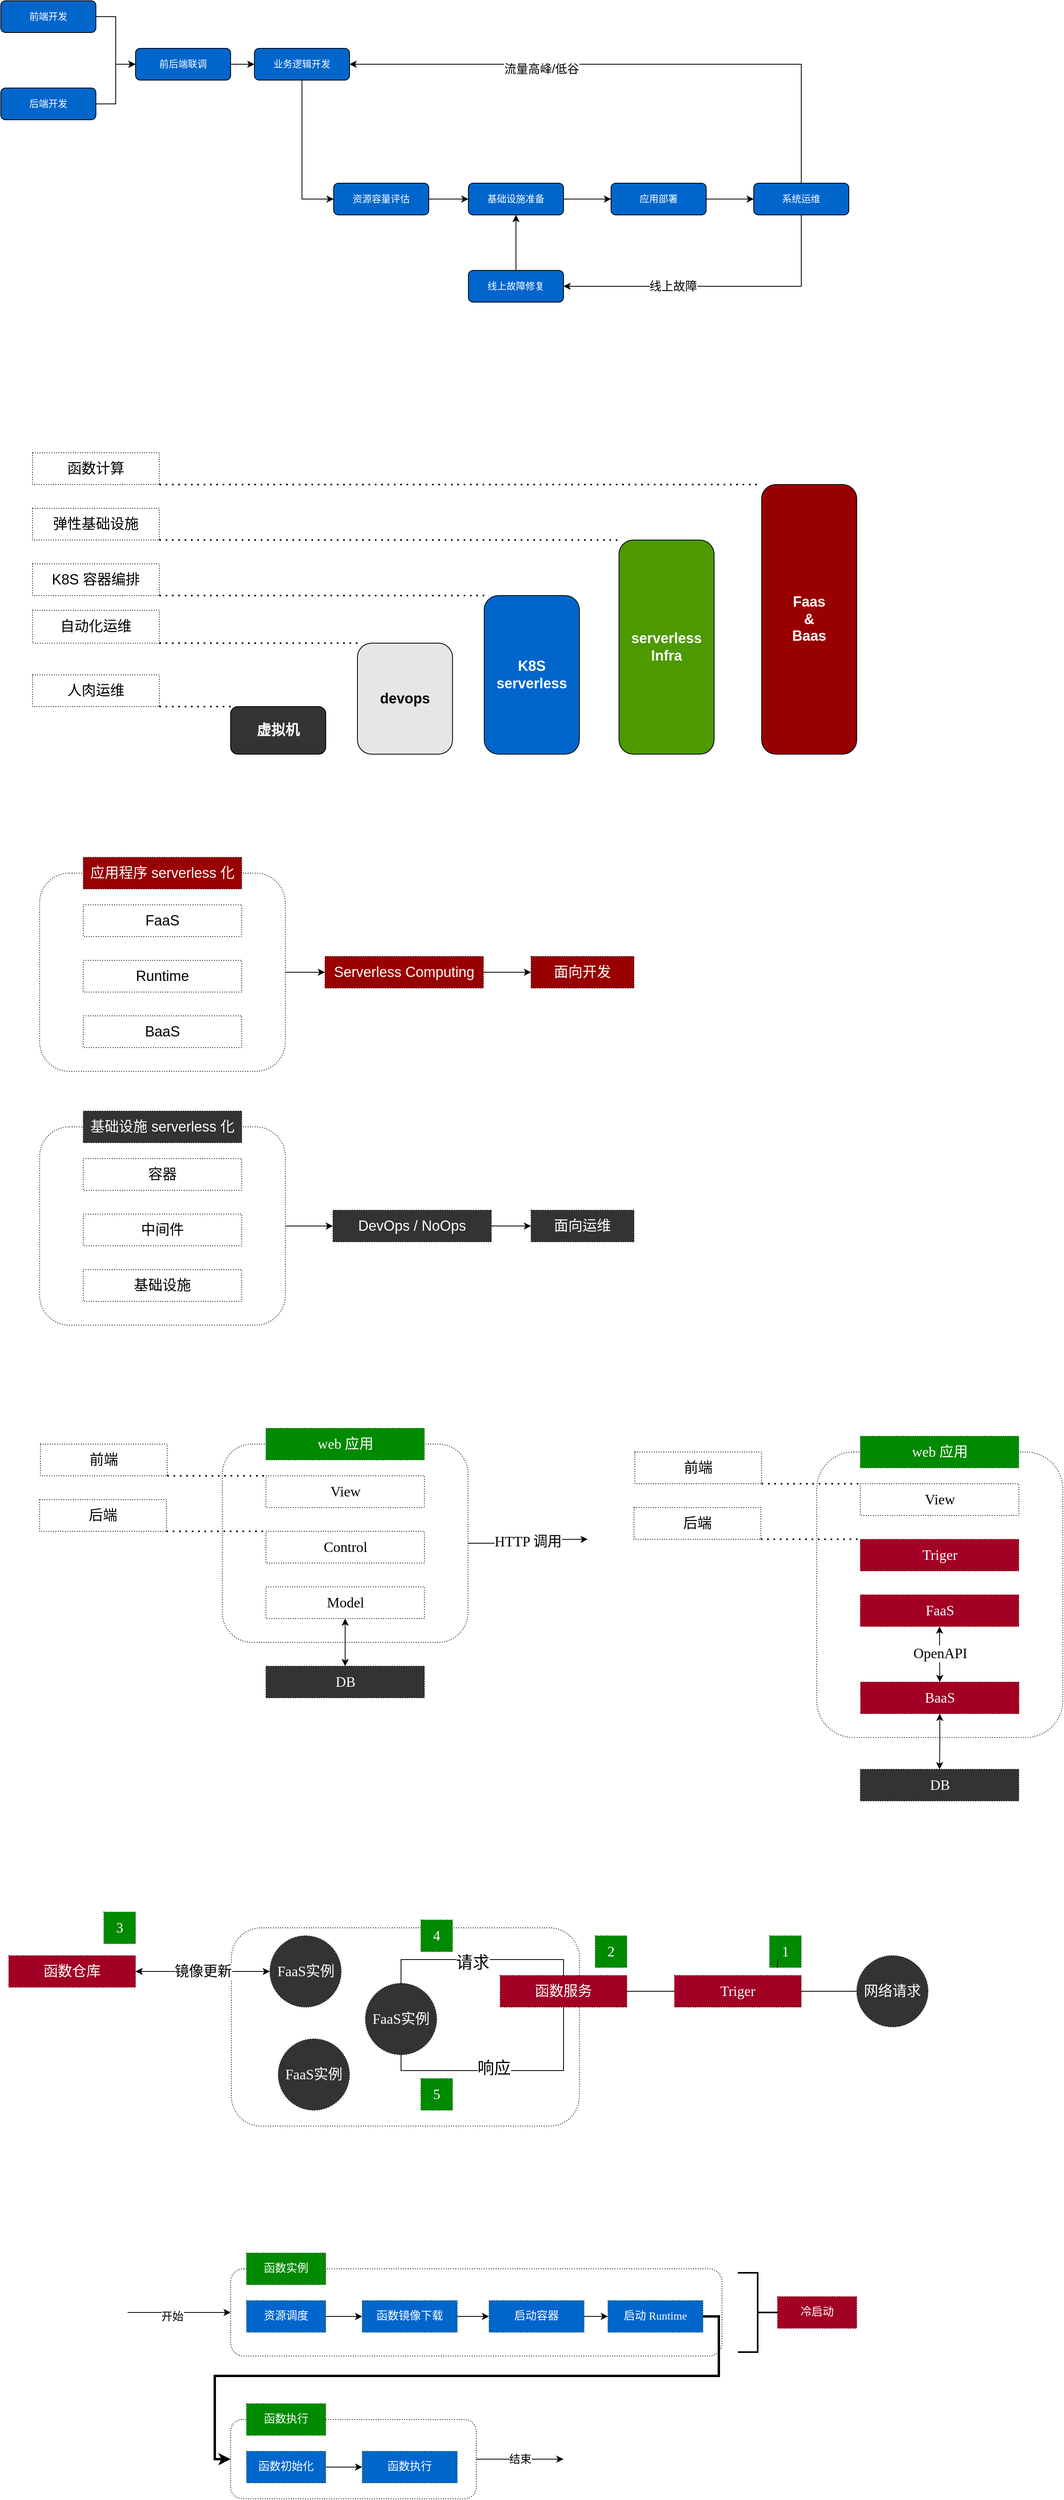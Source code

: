 <mxfile version="16.2.4" type="github">
  <diagram id="bE9tsUGRjl7XfyiEoqof" name="Page-1">
    <mxGraphModel dx="4734" dy="1936" grid="1" gridSize="10" guides="1" tooltips="1" connect="1" arrows="1" fold="1" page="1" pageScale="1" pageWidth="827" pageHeight="1169" math="0" shadow="0">
      <root>
        <mxCell id="0" />
        <mxCell id="1" parent="0" />
        <mxCell id="Or5pxqyeU23qAVYO_Iuh-68" value="" style="edgeStyle=orthogonalEdgeStyle;rounded=0;orthogonalLoop=1;jettySize=auto;html=1;fontSize=18;fontColor=#FFFFFF;" parent="1" source="Or5pxqyeU23qAVYO_Iuh-57" target="Or5pxqyeU23qAVYO_Iuh-67" edge="1">
          <mxGeometry relative="1" as="geometry" />
        </mxCell>
        <mxCell id="Or5pxqyeU23qAVYO_Iuh-57" value="" style="rounded=1;whiteSpace=wrap;html=1;dashed=1;dashPattern=1 2;fontSize=18;fontColor=#000000;fillColor=#FFFFFF;" parent="1" vertex="1">
          <mxGeometry x="-3231" y="340" width="310" height="250" as="geometry" />
        </mxCell>
        <mxCell id="Or5pxqyeU23qAVYO_Iuh-20" value="" style="edgeStyle=orthogonalEdgeStyle;rounded=0;orthogonalLoop=1;jettySize=auto;html=1;fontColor=#FFFFFF;" parent="1" source="Or5pxqyeU23qAVYO_Iuh-9" target="Or5pxqyeU23qAVYO_Iuh-10" edge="1">
          <mxGeometry relative="1" as="geometry" />
        </mxCell>
        <mxCell id="Or5pxqyeU23qAVYO_Iuh-9" value="应用部署" style="rounded=1;whiteSpace=wrap;html=1;fillColor=#0066CC;fontColor=#FFFFFF;" parent="1" vertex="1">
          <mxGeometry x="-2510" y="-850" width="120" height="40" as="geometry" />
        </mxCell>
        <mxCell id="Or5pxqyeU23qAVYO_Iuh-22" style="edgeStyle=orthogonalEdgeStyle;rounded=0;orthogonalLoop=1;jettySize=auto;html=1;exitX=0.5;exitY=1;exitDx=0;exitDy=0;fontColor=#FFFFFF;entryX=1;entryY=0.5;entryDx=0;entryDy=0;" parent="1" source="Or5pxqyeU23qAVYO_Iuh-10" target="Or5pxqyeU23qAVYO_Iuh-13" edge="1">
          <mxGeometry relative="1" as="geometry">
            <mxPoint x="-2610" y="-640" as="targetPoint" />
          </mxGeometry>
        </mxCell>
        <mxCell id="Or5pxqyeU23qAVYO_Iuh-27" value="线上故障" style="edgeLabel;html=1;align=center;verticalAlign=middle;resizable=0;points=[];fontSize=15;fontColor=#000000;" parent="Or5pxqyeU23qAVYO_Iuh-22" vertex="1" connectable="0">
          <mxGeometry x="0.294" y="-1" relative="1" as="geometry">
            <mxPoint as="offset" />
          </mxGeometry>
        </mxCell>
        <mxCell id="Or5pxqyeU23qAVYO_Iuh-24" style="edgeStyle=orthogonalEdgeStyle;rounded=0;orthogonalLoop=1;jettySize=auto;html=1;exitX=0.5;exitY=0;exitDx=0;exitDy=0;entryX=1;entryY=0.5;entryDx=0;entryDy=0;fontColor=#FFFFFF;" parent="1" source="Or5pxqyeU23qAVYO_Iuh-10" target="Or5pxqyeU23qAVYO_Iuh-11" edge="1">
          <mxGeometry relative="1" as="geometry" />
        </mxCell>
        <mxCell id="Or5pxqyeU23qAVYO_Iuh-26" value="流量高峰/低谷" style="edgeLabel;html=1;align=center;verticalAlign=middle;resizable=0;points=[];fontColor=#000000;fontSize=15;" parent="Or5pxqyeU23qAVYO_Iuh-24" vertex="1" connectable="0">
          <mxGeometry x="0.328" y="5" relative="1" as="geometry">
            <mxPoint as="offset" />
          </mxGeometry>
        </mxCell>
        <mxCell id="Or5pxqyeU23qAVYO_Iuh-10" value="系统运维" style="rounded=1;whiteSpace=wrap;html=1;fillColor=#0066CC;fontColor=#FFFFFF;" parent="1" vertex="1">
          <mxGeometry x="-2330" y="-850" width="120" height="40" as="geometry" />
        </mxCell>
        <mxCell id="Or5pxqyeU23qAVYO_Iuh-21" style="edgeStyle=orthogonalEdgeStyle;rounded=0;orthogonalLoop=1;jettySize=auto;html=1;exitX=0.5;exitY=1;exitDx=0;exitDy=0;entryX=0;entryY=0.5;entryDx=0;entryDy=0;fontColor=#FFFFFF;" parent="1" source="Or5pxqyeU23qAVYO_Iuh-11" target="Or5pxqyeU23qAVYO_Iuh-14" edge="1">
          <mxGeometry relative="1" as="geometry" />
        </mxCell>
        <mxCell id="Or5pxqyeU23qAVYO_Iuh-11" value="业务逻辑开发" style="rounded=1;whiteSpace=wrap;html=1;fillColor=#0066CC;fontColor=#FFFFFF;" parent="1" vertex="1">
          <mxGeometry x="-2960" y="-1020" width="120" height="40" as="geometry" />
        </mxCell>
        <mxCell id="Or5pxqyeU23qAVYO_Iuh-25" style="edgeStyle=orthogonalEdgeStyle;rounded=0;orthogonalLoop=1;jettySize=auto;html=1;exitX=0.5;exitY=0;exitDx=0;exitDy=0;entryX=0.5;entryY=1;entryDx=0;entryDy=0;fontColor=#FFFFFF;" parent="1" source="Or5pxqyeU23qAVYO_Iuh-13" target="Or5pxqyeU23qAVYO_Iuh-15" edge="1">
          <mxGeometry relative="1" as="geometry" />
        </mxCell>
        <mxCell id="Or5pxqyeU23qAVYO_Iuh-13" value="线上故障修复" style="rounded=1;whiteSpace=wrap;html=1;fillColor=#0066CC;fontColor=#FFFFFF;" parent="1" vertex="1">
          <mxGeometry x="-2690" y="-740" width="120" height="40" as="geometry" />
        </mxCell>
        <mxCell id="Or5pxqyeU23qAVYO_Iuh-18" value="" style="edgeStyle=orthogonalEdgeStyle;rounded=0;orthogonalLoop=1;jettySize=auto;html=1;fontColor=#FFFFFF;" parent="1" source="Or5pxqyeU23qAVYO_Iuh-14" target="Or5pxqyeU23qAVYO_Iuh-15" edge="1">
          <mxGeometry relative="1" as="geometry" />
        </mxCell>
        <mxCell id="Or5pxqyeU23qAVYO_Iuh-14" value="资源容量评估" style="rounded=1;whiteSpace=wrap;html=1;fillColor=#0066CC;fontColor=#FFFFFF;" parent="1" vertex="1">
          <mxGeometry x="-2860" y="-850" width="120" height="40" as="geometry" />
        </mxCell>
        <mxCell id="Or5pxqyeU23qAVYO_Iuh-19" value="" style="edgeStyle=orthogonalEdgeStyle;rounded=0;orthogonalLoop=1;jettySize=auto;html=1;fontColor=#FFFFFF;" parent="1" source="Or5pxqyeU23qAVYO_Iuh-15" target="Or5pxqyeU23qAVYO_Iuh-9" edge="1">
          <mxGeometry relative="1" as="geometry" />
        </mxCell>
        <mxCell id="Or5pxqyeU23qAVYO_Iuh-15" value="基础设施准备" style="rounded=1;whiteSpace=wrap;html=1;fillColor=#0066CC;fontColor=#FFFFFF;" parent="1" vertex="1">
          <mxGeometry x="-2690" y="-850" width="120" height="40" as="geometry" />
        </mxCell>
        <mxCell id="Or5pxqyeU23qAVYO_Iuh-30" style="edgeStyle=orthogonalEdgeStyle;rounded=0;orthogonalLoop=1;jettySize=auto;html=1;exitX=1;exitY=0.5;exitDx=0;exitDy=0;fontSize=15;fontColor=#000000;" parent="1" source="Or5pxqyeU23qAVYO_Iuh-28" target="Or5pxqyeU23qAVYO_Iuh-11" edge="1">
          <mxGeometry relative="1" as="geometry" />
        </mxCell>
        <mxCell id="Or5pxqyeU23qAVYO_Iuh-28" value="前后端联调" style="rounded=1;whiteSpace=wrap;html=1;fillColor=#0066CC;fontColor=#FFFFFF;" parent="1" vertex="1">
          <mxGeometry x="-3110" y="-1020" width="120" height="40" as="geometry" />
        </mxCell>
        <mxCell id="Or5pxqyeU23qAVYO_Iuh-32" style="edgeStyle=orthogonalEdgeStyle;rounded=0;orthogonalLoop=1;jettySize=auto;html=1;exitX=1;exitY=0.5;exitDx=0;exitDy=0;entryX=0;entryY=0.5;entryDx=0;entryDy=0;fontSize=15;fontColor=#000000;" parent="1" source="Or5pxqyeU23qAVYO_Iuh-29" target="Or5pxqyeU23qAVYO_Iuh-28" edge="1">
          <mxGeometry relative="1" as="geometry" />
        </mxCell>
        <mxCell id="Or5pxqyeU23qAVYO_Iuh-29" value="前端开发" style="rounded=1;whiteSpace=wrap;html=1;fillColor=#0066CC;fontColor=#FFFFFF;" parent="1" vertex="1">
          <mxGeometry x="-3280" y="-1080" width="120" height="40" as="geometry" />
        </mxCell>
        <mxCell id="Or5pxqyeU23qAVYO_Iuh-34" value="" style="edgeStyle=orthogonalEdgeStyle;rounded=0;orthogonalLoop=1;jettySize=auto;html=1;fontSize=15;fontColor=#000000;entryX=0;entryY=0.5;entryDx=0;entryDy=0;" parent="1" source="Or5pxqyeU23qAVYO_Iuh-31" target="Or5pxqyeU23qAVYO_Iuh-28" edge="1">
          <mxGeometry relative="1" as="geometry" />
        </mxCell>
        <mxCell id="Or5pxqyeU23qAVYO_Iuh-31" value="后端开发" style="rounded=1;whiteSpace=wrap;html=1;fillColor=#0066CC;fontColor=#FFFFFF;" parent="1" vertex="1">
          <mxGeometry x="-3280" y="-970" width="120" height="40" as="geometry" />
        </mxCell>
        <mxCell id="Or5pxqyeU23qAVYO_Iuh-35" value="虚拟机" style="rounded=1;whiteSpace=wrap;html=1;fontSize=18;fontColor=#FFFFFF;fillColor=#333333;fontStyle=1" parent="1" vertex="1">
          <mxGeometry x="-2990" y="-190" width="120" height="60" as="geometry" />
        </mxCell>
        <mxCell id="Or5pxqyeU23qAVYO_Iuh-36" value="&lt;div style=&quot;font-size: 18px;&quot;&gt;K8S&lt;/div&gt;&lt;div style=&quot;font-size: 18px;&quot;&gt;serverless&lt;br style=&quot;font-size: 18px;&quot;&gt;&lt;/div&gt;" style="rounded=1;whiteSpace=wrap;html=1;fontSize=18;fontColor=#FFFFFF;fillColor=#0066CC;fontStyle=1" parent="1" vertex="1">
          <mxGeometry x="-2670" y="-330" width="120" height="200" as="geometry" />
        </mxCell>
        <mxCell id="Or5pxqyeU23qAVYO_Iuh-37" value="devops" style="rounded=1;whiteSpace=wrap;html=1;fontSize=18;fontColor=#000000;fillColor=#E6E6E6;fontStyle=1" parent="1" vertex="1">
          <mxGeometry x="-2830" y="-270" width="120" height="140" as="geometry" />
        </mxCell>
        <mxCell id="Or5pxqyeU23qAVYO_Iuh-38" value="&lt;div style=&quot;font-size: 18px;&quot;&gt;serverless&lt;/div&gt;&lt;div style=&quot;font-size: 18px;&quot;&gt;Infra&lt;br style=&quot;font-size: 18px;&quot;&gt;&lt;/div&gt;" style="rounded=1;whiteSpace=wrap;html=1;fontSize=18;fontColor=#FFFFFF;fillColor=#4D9900;fontStyle=1" parent="1" vertex="1">
          <mxGeometry x="-2500" y="-400" width="120" height="270" as="geometry" />
        </mxCell>
        <mxCell id="Or5pxqyeU23qAVYO_Iuh-39" value="&lt;div style=&quot;font-size: 18px&quot;&gt;Faas&lt;/div&gt;&lt;div style=&quot;font-size: 18px&quot;&gt;&amp;amp;&lt;/div&gt;&lt;div style=&quot;font-size: 18px&quot;&gt;Baas&lt;br style=&quot;font-size: 18px&quot;&gt;&lt;/div&gt;" style="rounded=1;whiteSpace=wrap;html=1;fontSize=18;fontColor=#FFFFFF;fillColor=#990000;fontStyle=1" parent="1" vertex="1">
          <mxGeometry x="-2320" y="-470" width="120" height="340" as="geometry" />
        </mxCell>
        <mxCell id="Or5pxqyeU23qAVYO_Iuh-40" value="人肉运维" style="rounded=0;whiteSpace=wrap;html=1;fontSize=18;fontColor=#000000;fillColor=#FFFFFF;dashed=1;dashPattern=1 2;" parent="1" vertex="1">
          <mxGeometry x="-3240" y="-230" width="160" height="40" as="geometry" />
        </mxCell>
        <mxCell id="Or5pxqyeU23qAVYO_Iuh-42" value="" style="endArrow=none;dashed=1;html=1;dashPattern=1 3;strokeWidth=2;rounded=0;fontSize=18;fontColor=#000000;exitX=1;exitY=1;exitDx=0;exitDy=0;entryX=0;entryY=0;entryDx=0;entryDy=0;" parent="1" source="Or5pxqyeU23qAVYO_Iuh-40" target="Or5pxqyeU23qAVYO_Iuh-35" edge="1">
          <mxGeometry width="50" height="50" relative="1" as="geometry">
            <mxPoint x="-3040" y="-340" as="sourcePoint" />
            <mxPoint x="-2990" y="-390" as="targetPoint" />
          </mxGeometry>
        </mxCell>
        <mxCell id="Or5pxqyeU23qAVYO_Iuh-43" value="自动化运维" style="rounded=0;whiteSpace=wrap;html=1;fontSize=18;fontColor=#000000;fillColor=#FFFFFF;dashed=1;dashPattern=1 2;" parent="1" vertex="1">
          <mxGeometry x="-3240" y="-311.33" width="160" height="41.33" as="geometry" />
        </mxCell>
        <mxCell id="Or5pxqyeU23qAVYO_Iuh-44" value="" style="endArrow=none;dashed=1;html=1;dashPattern=1 3;strokeWidth=2;rounded=0;fontSize=18;fontColor=#000000;exitX=1;exitY=1;exitDx=0;exitDy=0;entryX=0;entryY=0;entryDx=0;entryDy=0;" parent="1" source="Or5pxqyeU23qAVYO_Iuh-43" target="Or5pxqyeU23qAVYO_Iuh-37" edge="1">
          <mxGeometry width="50" height="50" relative="1" as="geometry">
            <mxPoint x="-3040" y="-421.33" as="sourcePoint" />
            <mxPoint x="-2990" y="-271.33" as="targetPoint" />
          </mxGeometry>
        </mxCell>
        <mxCell id="Or5pxqyeU23qAVYO_Iuh-45" value="K8S 容器编排" style="rounded=0;whiteSpace=wrap;html=1;fontSize=18;fontColor=#000000;fillColor=#FFFFFF;dashed=1;dashPattern=1 2;" parent="1" vertex="1">
          <mxGeometry x="-3240" y="-370" width="160" height="40" as="geometry" />
        </mxCell>
        <mxCell id="Or5pxqyeU23qAVYO_Iuh-46" value="" style="endArrow=none;dashed=1;html=1;dashPattern=1 3;strokeWidth=2;rounded=0;fontSize=18;fontColor=#000000;exitX=1;exitY=1;exitDx=0;exitDy=0;entryX=0;entryY=0;entryDx=0;entryDy=0;" parent="1" source="Or5pxqyeU23qAVYO_Iuh-45" target="Or5pxqyeU23qAVYO_Iuh-36" edge="1">
          <mxGeometry width="50" height="50" relative="1" as="geometry">
            <mxPoint x="-3040" y="-500" as="sourcePoint" />
            <mxPoint x="-2990" y="-350" as="targetPoint" />
          </mxGeometry>
        </mxCell>
        <mxCell id="Or5pxqyeU23qAVYO_Iuh-47" value="弹性基础设施" style="rounded=0;whiteSpace=wrap;html=1;fontSize=18;fontColor=#000000;fillColor=#FFFFFF;dashed=1;dashPattern=1 2;" parent="1" vertex="1">
          <mxGeometry x="-3240" y="-440" width="160" height="40" as="geometry" />
        </mxCell>
        <mxCell id="Or5pxqyeU23qAVYO_Iuh-48" value="" style="endArrow=none;dashed=1;html=1;dashPattern=1 3;strokeWidth=2;rounded=0;fontSize=18;fontColor=#000000;exitX=1;exitY=1;exitDx=0;exitDy=0;entryX=0;entryY=0;entryDx=0;entryDy=0;" parent="1" source="Or5pxqyeU23qAVYO_Iuh-47" target="Or5pxqyeU23qAVYO_Iuh-38" edge="1">
          <mxGeometry width="50" height="50" relative="1" as="geometry">
            <mxPoint x="-3040" y="-560" as="sourcePoint" />
            <mxPoint x="-2990" y="-410" as="targetPoint" />
          </mxGeometry>
        </mxCell>
        <mxCell id="Or5pxqyeU23qAVYO_Iuh-49" value="函数计算" style="rounded=0;whiteSpace=wrap;html=1;fontSize=18;fontColor=#000000;fillColor=#FFFFFF;dashed=1;dashPattern=1 2;" parent="1" vertex="1">
          <mxGeometry x="-3240" y="-510" width="160" height="40" as="geometry" />
        </mxCell>
        <mxCell id="Or5pxqyeU23qAVYO_Iuh-50" value="" style="endArrow=none;dashed=1;html=1;dashPattern=1 3;strokeWidth=2;rounded=0;fontSize=18;fontColor=#000000;exitX=1;exitY=1;exitDx=0;exitDy=0;entryX=0;entryY=0;entryDx=0;entryDy=0;" parent="1" source="Or5pxqyeU23qAVYO_Iuh-49" target="Or5pxqyeU23qAVYO_Iuh-39" edge="1">
          <mxGeometry width="50" height="50" relative="1" as="geometry">
            <mxPoint x="-3040" y="-620" as="sourcePoint" />
            <mxPoint x="-2990" y="-470" as="targetPoint" />
          </mxGeometry>
        </mxCell>
        <mxCell id="Or5pxqyeU23qAVYO_Iuh-53" value="容器" style="rounded=0;whiteSpace=wrap;html=1;dashed=1;dashPattern=1 2;fontSize=18;fontColor=#000000;fillColor=#FFFFFF;" parent="1" vertex="1">
          <mxGeometry x="-3176" y="380" width="200" height="40" as="geometry" />
        </mxCell>
        <mxCell id="Or5pxqyeU23qAVYO_Iuh-54" value="中间件" style="rounded=0;whiteSpace=wrap;html=1;dashed=1;dashPattern=1 2;fontSize=18;fontColor=#000000;fillColor=#FFFFFF;" parent="1" vertex="1">
          <mxGeometry x="-3176" y="450" width="200" height="40" as="geometry" />
        </mxCell>
        <mxCell id="Or5pxqyeU23qAVYO_Iuh-55" value="基础设施" style="rounded=0;whiteSpace=wrap;html=1;dashed=1;dashPattern=1 2;fontSize=18;fontColor=#000000;fillColor=#FFFFFF;" parent="1" vertex="1">
          <mxGeometry x="-3176" y="520" width="200" height="40" as="geometry" />
        </mxCell>
        <mxCell id="Or5pxqyeU23qAVYO_Iuh-51" value="基础设施 serverless 化" style="rounded=0;whiteSpace=wrap;html=1;dashed=1;dashPattern=1 2;fontSize=18;fontColor=#FFFFFF;fillColor=#333333;" parent="1" vertex="1">
          <mxGeometry x="-3176" y="320" width="200" height="40" as="geometry" />
        </mxCell>
        <mxCell id="Or5pxqyeU23qAVYO_Iuh-64" value="" style="edgeStyle=orthogonalEdgeStyle;rounded=0;orthogonalLoop=1;jettySize=auto;html=1;fontSize=18;fontColor=#FFFFFF;" parent="1" source="Or5pxqyeU23qAVYO_Iuh-58" target="Or5pxqyeU23qAVYO_Iuh-63" edge="1">
          <mxGeometry relative="1" as="geometry" />
        </mxCell>
        <mxCell id="Or5pxqyeU23qAVYO_Iuh-58" value="" style="rounded=1;whiteSpace=wrap;html=1;dashed=1;dashPattern=1 2;fontSize=18;fontColor=#000000;fillColor=#FFFFFF;" parent="1" vertex="1">
          <mxGeometry x="-3231" y="20" width="310" height="250" as="geometry" />
        </mxCell>
        <mxCell id="Or5pxqyeU23qAVYO_Iuh-59" value="&lt;div&gt;FaaS&lt;/div&gt;" style="rounded=0;whiteSpace=wrap;html=1;dashed=1;dashPattern=1 2;fontSize=18;fontColor=#000000;fillColor=#FFFFFF;" parent="1" vertex="1">
          <mxGeometry x="-3176" y="60" width="200" height="40" as="geometry" />
        </mxCell>
        <mxCell id="Or5pxqyeU23qAVYO_Iuh-60" value="Runtime" style="rounded=0;whiteSpace=wrap;html=1;dashed=1;dashPattern=1 2;fontSize=18;fontColor=#000000;fillColor=#FFFFFF;" parent="1" vertex="1">
          <mxGeometry x="-3176" y="130" width="200" height="40" as="geometry" />
        </mxCell>
        <mxCell id="Or5pxqyeU23qAVYO_Iuh-61" value="BaaS" style="rounded=0;whiteSpace=wrap;html=1;dashed=1;dashPattern=1 2;fontSize=18;fontColor=#000000;fillColor=#FFFFFF;" parent="1" vertex="1">
          <mxGeometry x="-3176" y="200" width="200" height="40" as="geometry" />
        </mxCell>
        <mxCell id="Or5pxqyeU23qAVYO_Iuh-62" value="应用程序 serverless 化" style="rounded=0;whiteSpace=wrap;html=1;dashed=1;dashPattern=1 2;fontSize=18;fontColor=#FFFFFF;fillColor=#990000;" parent="1" vertex="1">
          <mxGeometry x="-3176" width="200" height="40" as="geometry" />
        </mxCell>
        <mxCell id="Or5pxqyeU23qAVYO_Iuh-66" value="" style="edgeStyle=orthogonalEdgeStyle;rounded=0;orthogonalLoop=1;jettySize=auto;html=1;fontSize=18;fontColor=#FFFFFF;" parent="1" source="Or5pxqyeU23qAVYO_Iuh-63" target="Or5pxqyeU23qAVYO_Iuh-65" edge="1">
          <mxGeometry relative="1" as="geometry" />
        </mxCell>
        <mxCell id="Or5pxqyeU23qAVYO_Iuh-63" value="Serverless Computing" style="rounded=0;whiteSpace=wrap;html=1;dashed=1;dashPattern=1 2;fontSize=18;fontColor=#FFFFFF;fillColor=#990000;" parent="1" vertex="1">
          <mxGeometry x="-2871" y="125" width="200" height="40" as="geometry" />
        </mxCell>
        <mxCell id="Or5pxqyeU23qAVYO_Iuh-65" value="面向开发" style="rounded=0;whiteSpace=wrap;html=1;dashed=1;dashPattern=1 2;fontSize=18;fontColor=#FFFFFF;fillColor=#990000;" parent="1" vertex="1">
          <mxGeometry x="-2611" y="125" width="130" height="40" as="geometry" />
        </mxCell>
        <mxCell id="Or5pxqyeU23qAVYO_Iuh-70" value="" style="edgeStyle=orthogonalEdgeStyle;rounded=0;orthogonalLoop=1;jettySize=auto;html=1;fontSize=18;fontColor=#FFFFFF;" parent="1" source="Or5pxqyeU23qAVYO_Iuh-67" target="Or5pxqyeU23qAVYO_Iuh-69" edge="1">
          <mxGeometry relative="1" as="geometry" />
        </mxCell>
        <mxCell id="Or5pxqyeU23qAVYO_Iuh-67" value="DevOps / NoOps" style="rounded=0;whiteSpace=wrap;html=1;dashed=1;dashPattern=1 2;fontSize=18;fontColor=#FFFFFF;fillColor=#333333;" parent="1" vertex="1">
          <mxGeometry x="-2861" y="445" width="200" height="40" as="geometry" />
        </mxCell>
        <mxCell id="Or5pxqyeU23qAVYO_Iuh-69" value="面向运维" style="rounded=0;whiteSpace=wrap;html=1;dashed=1;dashPattern=1 2;fontSize=18;fontColor=#FFFFFF;fillColor=#333333;" parent="1" vertex="1">
          <mxGeometry x="-2611" y="445" width="130" height="40" as="geometry" />
        </mxCell>
        <mxCell id="Or5pxqyeU23qAVYO_Iuh-71" value="HTTP 调用" style="edgeStyle=orthogonalEdgeStyle;rounded=0;orthogonalLoop=1;jettySize=auto;html=1;fontSize=18;fontColor=#000000;fontFamily=Comic Sans MS;" parent="1" source="Or5pxqyeU23qAVYO_Iuh-72" edge="1">
          <mxGeometry relative="1" as="geometry">
            <mxPoint x="-2539.5" y="860" as="targetPoint" />
          </mxGeometry>
        </mxCell>
        <mxCell id="Or5pxqyeU23qAVYO_Iuh-72" value="" style="rounded=1;whiteSpace=wrap;html=1;dashed=1;dashPattern=1 2;fontSize=18;fontColor=#000000;fillColor=#FFFFFF;fontFamily=Comic Sans MS;" parent="1" vertex="1">
          <mxGeometry x="-3000.5" y="740" width="310" height="250" as="geometry" />
        </mxCell>
        <mxCell id="Or5pxqyeU23qAVYO_Iuh-73" value="View" style="rounded=0;whiteSpace=wrap;html=1;dashed=1;dashPattern=1 2;fontSize=18;fontColor=#000000;fillColor=#FFFFFF;fontFamily=Comic Sans MS;" parent="1" vertex="1">
          <mxGeometry x="-2945.5" y="780" width="200" height="40" as="geometry" />
        </mxCell>
        <mxCell id="Or5pxqyeU23qAVYO_Iuh-74" value="Control" style="rounded=0;whiteSpace=wrap;html=1;dashed=1;dashPattern=1 2;fontSize=18;fontColor=#000000;fillColor=#FFFFFF;fontFamily=Comic Sans MS;" parent="1" vertex="1">
          <mxGeometry x="-2945.5" y="850" width="200" height="40" as="geometry" />
        </mxCell>
        <mxCell id="Or5pxqyeU23qAVYO_Iuh-78" value="" style="edgeStyle=orthogonalEdgeStyle;rounded=0;orthogonalLoop=1;jettySize=auto;html=1;fontSize=18;fontColor=#FFFFFF;startArrow=classic;startFill=1;fontFamily=Comic Sans MS;" parent="1" source="Or5pxqyeU23qAVYO_Iuh-75" target="Or5pxqyeU23qAVYO_Iuh-77" edge="1">
          <mxGeometry relative="1" as="geometry" />
        </mxCell>
        <mxCell id="Or5pxqyeU23qAVYO_Iuh-75" value="Model" style="rounded=0;whiteSpace=wrap;html=1;dashed=1;dashPattern=1 2;fontSize=18;fontColor=#000000;fillColor=#FFFFFF;fontFamily=Comic Sans MS;" parent="1" vertex="1">
          <mxGeometry x="-2945.5" y="920" width="200" height="40" as="geometry" />
        </mxCell>
        <mxCell id="Or5pxqyeU23qAVYO_Iuh-76" value="web 应用" style="rounded=0;whiteSpace=wrap;html=1;dashed=1;dashPattern=1 2;fontSize=18;fontColor=#ffffff;fillColor=#008a00;strokeColor=#005700;fontFamily=Comic Sans MS;" parent="1" vertex="1">
          <mxGeometry x="-2945.5" y="720" width="200" height="40" as="geometry" />
        </mxCell>
        <mxCell id="Or5pxqyeU23qAVYO_Iuh-77" value="DB" style="rounded=0;whiteSpace=wrap;html=1;dashed=1;dashPattern=1 2;fontSize=18;fontColor=#FFFFFF;fillColor=#333333;fontFamily=Comic Sans MS;" parent="1" vertex="1">
          <mxGeometry x="-2945.5" y="1020" width="200" height="40" as="geometry" />
        </mxCell>
        <mxCell id="Or5pxqyeU23qAVYO_Iuh-79" value="前端" style="rounded=0;whiteSpace=wrap;html=1;fontSize=18;fontColor=#000000;fillColor=#FFFFFF;dashed=1;dashPattern=1 2;fontFamily=Comic Sans MS;" parent="1" vertex="1">
          <mxGeometry x="-3230" y="740" width="160" height="40" as="geometry" />
        </mxCell>
        <mxCell id="Or5pxqyeU23qAVYO_Iuh-80" value="" style="endArrow=none;dashed=1;html=1;dashPattern=1 3;strokeWidth=2;rounded=0;fontSize=18;fontColor=#000000;exitX=1;exitY=1;exitDx=0;exitDy=0;entryX=0;entryY=0;entryDx=0;entryDy=0;" parent="1" source="Or5pxqyeU23qAVYO_Iuh-79" edge="1">
          <mxGeometry width="50" height="50" relative="1" as="geometry">
            <mxPoint x="-2995.5" y="630" as="sourcePoint" />
            <mxPoint x="-2945.5" y="780" as="targetPoint" />
          </mxGeometry>
        </mxCell>
        <mxCell id="Or5pxqyeU23qAVYO_Iuh-81" value="后端" style="rounded=0;whiteSpace=wrap;html=1;fontSize=18;fontColor=#000000;fillColor=#FFFFFF;dashed=1;dashPattern=1 2;fontFamily=Comic Sans MS;" parent="1" vertex="1">
          <mxGeometry x="-3231" y="810" width="160" height="40" as="geometry" />
        </mxCell>
        <mxCell id="Or5pxqyeU23qAVYO_Iuh-82" value="" style="endArrow=none;dashed=1;html=1;dashPattern=1 3;strokeWidth=2;rounded=0;fontSize=18;fontColor=#000000;exitX=1;exitY=1;exitDx=0;exitDy=0;entryX=0;entryY=0;entryDx=0;entryDy=0;" parent="1" source="Or5pxqyeU23qAVYO_Iuh-81" edge="1">
          <mxGeometry width="50" height="50" relative="1" as="geometry">
            <mxPoint x="-2995.5" y="700" as="sourcePoint" />
            <mxPoint x="-2945.5" y="850" as="targetPoint" />
          </mxGeometry>
        </mxCell>
        <mxCell id="Or5pxqyeU23qAVYO_Iuh-84" value="" style="rounded=1;whiteSpace=wrap;html=1;dashed=1;dashPattern=1 2;fontSize=18;fontColor=#000000;fillColor=#FFFFFF;fontFamily=Comic Sans MS;" parent="1" vertex="1">
          <mxGeometry x="-2250.5" y="750" width="310.5" height="360" as="geometry" />
        </mxCell>
        <mxCell id="Or5pxqyeU23qAVYO_Iuh-85" value="View" style="rounded=0;whiteSpace=wrap;html=1;dashed=1;dashPattern=1 2;fontSize=18;fontColor=#000000;fillColor=#FFFFFF;fontFamily=Comic Sans MS;" parent="1" vertex="1">
          <mxGeometry x="-2195.5" y="790" width="200" height="40" as="geometry" />
        </mxCell>
        <mxCell id="Or5pxqyeU23qAVYO_Iuh-86" value="Triger" style="rounded=0;whiteSpace=wrap;html=1;dashed=1;dashPattern=1 2;fontSize=18;fontColor=#ffffff;fillColor=#a20025;fontFamily=Comic Sans MS;strokeColor=#6F0000;" parent="1" vertex="1">
          <mxGeometry x="-2195.5" y="860" width="200" height="40" as="geometry" />
        </mxCell>
        <mxCell id="Or5pxqyeU23qAVYO_Iuh-87" value="" style="edgeStyle=orthogonalEdgeStyle;rounded=0;orthogonalLoop=1;jettySize=auto;html=1;fontSize=18;fontColor=#FFFFFF;startArrow=classic;startFill=1;fontFamily=Comic Sans MS;exitX=0.5;exitY=1;exitDx=0;exitDy=0;" parent="1" source="Or5pxqyeU23qAVYO_Iuh-96" target="Or5pxqyeU23qAVYO_Iuh-90" edge="1">
          <mxGeometry relative="1" as="geometry">
            <mxPoint x="-2095.5" y="1130" as="sourcePoint" />
          </mxGeometry>
        </mxCell>
        <mxCell id="Or5pxqyeU23qAVYO_Iuh-89" value="web 应用" style="rounded=0;whiteSpace=wrap;html=1;dashed=1;dashPattern=1 2;fontSize=18;fontColor=#ffffff;fillColor=#008a00;strokeColor=#005700;fontFamily=Comic Sans MS;" parent="1" vertex="1">
          <mxGeometry x="-2195.5" y="730" width="200" height="40" as="geometry" />
        </mxCell>
        <mxCell id="Or5pxqyeU23qAVYO_Iuh-90" value="DB" style="rounded=0;whiteSpace=wrap;html=1;dashed=1;dashPattern=1 2;fontSize=18;fontColor=#FFFFFF;fillColor=#333333;fontFamily=Comic Sans MS;" parent="1" vertex="1">
          <mxGeometry x="-2195.5" y="1150" width="200" height="40" as="geometry" />
        </mxCell>
        <mxCell id="Or5pxqyeU23qAVYO_Iuh-91" value="前端" style="rounded=0;whiteSpace=wrap;html=1;fontSize=18;fontColor=#000000;fillColor=#FFFFFF;dashed=1;dashPattern=1 2;fontFamily=Comic Sans MS;" parent="1" vertex="1">
          <mxGeometry x="-2480" y="750" width="160" height="40" as="geometry" />
        </mxCell>
        <mxCell id="Or5pxqyeU23qAVYO_Iuh-92" value="" style="endArrow=none;dashed=1;html=1;dashPattern=1 3;strokeWidth=2;rounded=0;fontSize=18;fontColor=#000000;exitX=1;exitY=1;exitDx=0;exitDy=0;entryX=0;entryY=0;entryDx=0;entryDy=0;" parent="1" source="Or5pxqyeU23qAVYO_Iuh-91" edge="1">
          <mxGeometry width="50" height="50" relative="1" as="geometry">
            <mxPoint x="-2245.5" y="640" as="sourcePoint" />
            <mxPoint x="-2195.5" y="790" as="targetPoint" />
          </mxGeometry>
        </mxCell>
        <mxCell id="Or5pxqyeU23qAVYO_Iuh-93" value="后端" style="rounded=0;whiteSpace=wrap;html=1;fontSize=18;fontColor=#000000;fillColor=#FFFFFF;dashed=1;dashPattern=1 2;fontFamily=Comic Sans MS;" parent="1" vertex="1">
          <mxGeometry x="-2481" y="820" width="160" height="40" as="geometry" />
        </mxCell>
        <mxCell id="Or5pxqyeU23qAVYO_Iuh-94" value="" style="endArrow=none;dashed=1;html=1;dashPattern=1 3;strokeWidth=2;rounded=0;fontSize=18;fontColor=#000000;exitX=1;exitY=1;exitDx=0;exitDy=0;entryX=0;entryY=0;entryDx=0;entryDy=0;" parent="1" source="Or5pxqyeU23qAVYO_Iuh-93" edge="1">
          <mxGeometry width="50" height="50" relative="1" as="geometry">
            <mxPoint x="-2245.5" y="710" as="sourcePoint" />
            <mxPoint x="-2195.5" y="860" as="targetPoint" />
          </mxGeometry>
        </mxCell>
        <mxCell id="Or5pxqyeU23qAVYO_Iuh-97" value="" style="edgeStyle=orthogonalEdgeStyle;rounded=0;orthogonalLoop=1;jettySize=auto;html=1;fontFamily=Comic Sans MS;fontSize=18;fontColor=#000000;startArrow=classic;startFill=1;" parent="1" source="Or5pxqyeU23qAVYO_Iuh-95" target="Or5pxqyeU23qAVYO_Iuh-96" edge="1">
          <mxGeometry relative="1" as="geometry" />
        </mxCell>
        <mxCell id="Or5pxqyeU23qAVYO_Iuh-98" value="OpenAPI" style="edgeLabel;html=1;align=center;verticalAlign=middle;resizable=0;points=[];fontSize=18;fontFamily=Comic Sans MS;fontColor=#000000;" parent="Or5pxqyeU23qAVYO_Iuh-97" vertex="1" connectable="0">
          <mxGeometry x="-0.072" relative="1" as="geometry">
            <mxPoint y="1" as="offset" />
          </mxGeometry>
        </mxCell>
        <mxCell id="Or5pxqyeU23qAVYO_Iuh-95" value="FaaS" style="rounded=0;whiteSpace=wrap;html=1;dashed=1;dashPattern=1 2;fontSize=18;fontColor=#ffffff;fillColor=#a20025;fontFamily=Comic Sans MS;strokeColor=#6F0000;" parent="1" vertex="1">
          <mxGeometry x="-2195.5" y="930" width="200" height="40" as="geometry" />
        </mxCell>
        <mxCell id="Or5pxqyeU23qAVYO_Iuh-96" value="BaaS" style="rounded=0;whiteSpace=wrap;html=1;dashed=1;dashPattern=1 2;fontSize=18;fontColor=#ffffff;fillColor=#a20025;fontFamily=Comic Sans MS;strokeColor=#6F0000;" parent="1" vertex="1">
          <mxGeometry x="-2195.25" y="1040" width="200" height="40" as="geometry" />
        </mxCell>
        <mxCell id="Or5pxqyeU23qAVYO_Iuh-99" value="" style="rounded=1;whiteSpace=wrap;html=1;dashed=1;dashPattern=1 2;fontSize=18;fontColor=#000000;fillColor=#FFFFFF;fontFamily=Comic Sans MS;" parent="1" vertex="1">
          <mxGeometry x="-2989" y="1350" width="439" height="250" as="geometry" />
        </mxCell>
        <mxCell id="Or5pxqyeU23qAVYO_Iuh-104" value="镜像更新" style="edgeStyle=orthogonalEdgeStyle;rounded=0;orthogonalLoop=1;jettySize=auto;html=1;fontFamily=Comic Sans MS;fontSize=18;fontColor=#000000;startArrow=classic;startFill=1;exitX=1;exitY=0.5;exitDx=0;exitDy=0;" parent="1" source="Or5pxqyeU23qAVYO_Iuh-100" target="Or5pxqyeU23qAVYO_Iuh-102" edge="1">
          <mxGeometry relative="1" as="geometry">
            <mxPoint x="-3050" y="1405" as="sourcePoint" />
          </mxGeometry>
        </mxCell>
        <mxCell id="Or5pxqyeU23qAVYO_Iuh-100" value="函数仓库" style="rounded=0;whiteSpace=wrap;html=1;dashed=1;dashPattern=1 2;fontSize=18;fontColor=#ffffff;fillColor=#a20025;fontFamily=Comic Sans MS;strokeColor=#6F0000;" parent="1" vertex="1">
          <mxGeometry x="-3270" y="1385" width="160" height="40" as="geometry" />
        </mxCell>
        <mxCell id="Or5pxqyeU23qAVYO_Iuh-110" style="edgeStyle=orthogonalEdgeStyle;rounded=0;orthogonalLoop=1;jettySize=auto;html=1;exitX=0.5;exitY=1;exitDx=0;exitDy=0;entryX=0.5;entryY=1;entryDx=0;entryDy=0;fontFamily=Comic Sans MS;fontSize=21;fontColor=#000000;startArrow=none;startFill=0;endArrow=none;endFill=0;" parent="1" source="Or5pxqyeU23qAVYO_Iuh-101" target="Or5pxqyeU23qAVYO_Iuh-105" edge="1">
          <mxGeometry relative="1" as="geometry" />
        </mxCell>
        <mxCell id="Or5pxqyeU23qAVYO_Iuh-111" value="响应" style="edgeLabel;html=1;align=center;verticalAlign=middle;resizable=0;points=[];fontSize=21;fontFamily=Comic Sans MS;fontColor=#000000;" parent="Or5pxqyeU23qAVYO_Iuh-110" vertex="1" connectable="0">
          <mxGeometry x="-0.11" y="3" relative="1" as="geometry">
            <mxPoint x="1" as="offset" />
          </mxGeometry>
        </mxCell>
        <mxCell id="Or5pxqyeU23qAVYO_Iuh-101" value="FaaS实例" style="ellipse;whiteSpace=wrap;html=1;aspect=fixed;dashed=1;dashPattern=1 2;fontFamily=Comic Sans MS;fontSize=18;fontColor=#FFFFFF;fillColor=#333333;" parent="1" vertex="1">
          <mxGeometry x="-2820" y="1420" width="90" height="90" as="geometry" />
        </mxCell>
        <mxCell id="Or5pxqyeU23qAVYO_Iuh-102" value="FaaS实例" style="ellipse;whiteSpace=wrap;html=1;aspect=fixed;dashed=1;dashPattern=1 2;fontFamily=Comic Sans MS;fontSize=18;fontColor=#FFFFFF;fillColor=#333333;" parent="1" vertex="1">
          <mxGeometry x="-2940.5" y="1360" width="90" height="90" as="geometry" />
        </mxCell>
        <mxCell id="Or5pxqyeU23qAVYO_Iuh-103" value="FaaS实例" style="ellipse;whiteSpace=wrap;html=1;aspect=fixed;dashed=1;dashPattern=1 2;fontFamily=Comic Sans MS;fontSize=18;fontColor=#FFFFFF;fillColor=#333333;" parent="1" vertex="1">
          <mxGeometry x="-2930" y="1490" width="90" height="90" as="geometry" />
        </mxCell>
        <mxCell id="Or5pxqyeU23qAVYO_Iuh-107" style="edgeStyle=orthogonalEdgeStyle;rounded=0;orthogonalLoop=1;jettySize=auto;html=1;exitX=0.5;exitY=0;exitDx=0;exitDy=0;entryX=0.5;entryY=0;entryDx=0;entryDy=0;fontFamily=Comic Sans MS;fontSize=18;fontColor=#000000;startArrow=none;startFill=0;endArrow=none;endFill=0;" parent="1" source="Or5pxqyeU23qAVYO_Iuh-105" target="Or5pxqyeU23qAVYO_Iuh-101" edge="1">
          <mxGeometry relative="1" as="geometry" />
        </mxCell>
        <mxCell id="Or5pxqyeU23qAVYO_Iuh-108" value="请求" style="edgeLabel;html=1;align=center;verticalAlign=middle;resizable=0;points=[];fontSize=21;fontFamily=Comic Sans MS;fontColor=#000000;" parent="Or5pxqyeU23qAVYO_Iuh-107" vertex="1" connectable="0">
          <mxGeometry x="0.059" y="4" relative="1" as="geometry">
            <mxPoint as="offset" />
          </mxGeometry>
        </mxCell>
        <mxCell id="Or5pxqyeU23qAVYO_Iuh-105" value="函数服务" style="rounded=0;whiteSpace=wrap;html=1;dashed=1;dashPattern=1 2;fontSize=18;fontColor=#ffffff;fillColor=#a20025;fontFamily=Comic Sans MS;strokeColor=#6F0000;" parent="1" vertex="1">
          <mxGeometry x="-2650" y="1410" width="160" height="40" as="geometry" />
        </mxCell>
        <mxCell id="Or5pxqyeU23qAVYO_Iuh-113" style="edgeStyle=orthogonalEdgeStyle;rounded=0;orthogonalLoop=1;jettySize=auto;html=1;exitX=0;exitY=0.5;exitDx=0;exitDy=0;entryX=1;entryY=0.5;entryDx=0;entryDy=0;fontFamily=Comic Sans MS;fontSize=21;fontColor=#000000;startArrow=none;startFill=0;endArrow=none;endFill=0;" parent="1" source="Or5pxqyeU23qAVYO_Iuh-112" target="Or5pxqyeU23qAVYO_Iuh-105" edge="1">
          <mxGeometry relative="1" as="geometry" />
        </mxCell>
        <mxCell id="Or5pxqyeU23qAVYO_Iuh-112" value="Triger" style="rounded=0;whiteSpace=wrap;html=1;dashed=1;dashPattern=1 2;fontSize=18;fontColor=#ffffff;fillColor=#a20025;fontFamily=Comic Sans MS;strokeColor=#6F0000;" parent="1" vertex="1">
          <mxGeometry x="-2430" y="1410" width="160" height="40" as="geometry" />
        </mxCell>
        <mxCell id="Or5pxqyeU23qAVYO_Iuh-115" style="edgeStyle=orthogonalEdgeStyle;rounded=0;orthogonalLoop=1;jettySize=auto;html=1;exitX=0;exitY=0.5;exitDx=0;exitDy=0;entryX=1;entryY=0.5;entryDx=0;entryDy=0;fontFamily=Comic Sans MS;fontSize=21;fontColor=#000000;startArrow=none;startFill=0;endArrow=none;endFill=0;" parent="1" source="Or5pxqyeU23qAVYO_Iuh-114" target="Or5pxqyeU23qAVYO_Iuh-112" edge="1">
          <mxGeometry relative="1" as="geometry" />
        </mxCell>
        <mxCell id="Or5pxqyeU23qAVYO_Iuh-114" value="网络请求" style="ellipse;whiteSpace=wrap;html=1;aspect=fixed;dashed=1;dashPattern=1 2;fontFamily=Comic Sans MS;fontSize=18;fontColor=#FFFFFF;fillColor=#333333;" parent="1" vertex="1">
          <mxGeometry x="-2200" y="1385" width="90" height="90" as="geometry" />
        </mxCell>
        <mxCell id="Or5pxqyeU23qAVYO_Iuh-116" value="1" style="rounded=0;whiteSpace=wrap;html=1;dashed=1;dashPattern=1 2;fontSize=18;fontColor=#ffffff;fillColor=#008a00;strokeColor=#005700;fontFamily=Comic Sans MS;" parent="1" vertex="1">
          <mxGeometry x="-2310" y="1360" width="40" height="40" as="geometry" />
        </mxCell>
        <mxCell id="Or5pxqyeU23qAVYO_Iuh-117" style="edgeStyle=orthogonalEdgeStyle;rounded=0;orthogonalLoop=1;jettySize=auto;html=1;exitX=0.25;exitY=1;exitDx=0;exitDy=0;entryX=0.258;entryY=0.75;entryDx=0;entryDy=0;entryPerimeter=0;fontFamily=Comic Sans MS;fontSize=21;fontColor=#000000;startArrow=none;startFill=0;endArrow=none;endFill=0;" parent="1" source="Or5pxqyeU23qAVYO_Iuh-116" target="Or5pxqyeU23qAVYO_Iuh-116" edge="1">
          <mxGeometry relative="1" as="geometry" />
        </mxCell>
        <mxCell id="Or5pxqyeU23qAVYO_Iuh-118" value="4" style="rounded=0;whiteSpace=wrap;html=1;dashed=1;dashPattern=1 2;fontSize=18;fontColor=#ffffff;fillColor=#008a00;strokeColor=#005700;fontFamily=Comic Sans MS;" parent="1" vertex="1">
          <mxGeometry x="-2750" y="1340" width="40" height="40" as="geometry" />
        </mxCell>
        <mxCell id="Or5pxqyeU23qAVYO_Iuh-119" value="5" style="rounded=0;whiteSpace=wrap;html=1;dashed=1;dashPattern=1 2;fontSize=18;fontColor=#ffffff;fillColor=#008a00;strokeColor=#005700;fontFamily=Comic Sans MS;" parent="1" vertex="1">
          <mxGeometry x="-2750" y="1540" width="40" height="40" as="geometry" />
        </mxCell>
        <mxCell id="Or5pxqyeU23qAVYO_Iuh-120" value="3" style="rounded=0;whiteSpace=wrap;html=1;dashed=1;dashPattern=1 2;fontSize=18;fontColor=#ffffff;fillColor=#008a00;strokeColor=#005700;fontFamily=Comic Sans MS;" parent="1" vertex="1">
          <mxGeometry x="-3150" y="1330" width="40" height="40" as="geometry" />
        </mxCell>
        <mxCell id="Or5pxqyeU23qAVYO_Iuh-121" value="2" style="rounded=0;whiteSpace=wrap;html=1;dashed=1;dashPattern=1 2;fontSize=18;fontColor=#ffffff;fillColor=#008a00;strokeColor=#005700;fontFamily=Comic Sans MS;" parent="1" vertex="1">
          <mxGeometry x="-2530" y="1360" width="40" height="40" as="geometry" />
        </mxCell>
        <mxCell id="jAI64jkiMMCqUW5UmXmu-1" value="" style="rounded=1;whiteSpace=wrap;html=1;dashed=1;dashPattern=1 2;fontSize=18;fontColor=#000000;fillColor=#FFFFFF;fontFamily=Comic Sans MS;" vertex="1" parent="1">
          <mxGeometry x="-2990" y="1780" width="620" height="110" as="geometry" />
        </mxCell>
        <mxCell id="jAI64jkiMMCqUW5UmXmu-2" value="函数实例" style="rounded=0;whiteSpace=wrap;html=1;dashed=1;dashPattern=1 2;fontSize=14;fontColor=#ffffff;fillColor=#008a00;strokeColor=#005700;fontFamily=Comic Sans MS;" vertex="1" parent="1">
          <mxGeometry x="-2970" y="1760" width="100" height="40" as="geometry" />
        </mxCell>
        <mxCell id="jAI64jkiMMCqUW5UmXmu-16" value="" style="edgeStyle=orthogonalEdgeStyle;rounded=0;orthogonalLoop=1;jettySize=auto;html=1;fontSize=14;" edge="1" parent="1" source="jAI64jkiMMCqUW5UmXmu-3" target="jAI64jkiMMCqUW5UmXmu-4">
          <mxGeometry relative="1" as="geometry" />
        </mxCell>
        <mxCell id="jAI64jkiMMCqUW5UmXmu-3" value="资源调度" style="rounded=0;whiteSpace=wrap;html=1;dashed=1;dashPattern=1 2;fontSize=14;fontColor=#ffffff;fillColor=#0066CC;strokeColor=#005700;fontFamily=Comic Sans MS;" vertex="1" parent="1">
          <mxGeometry x="-2970" y="1820" width="100" height="40" as="geometry" />
        </mxCell>
        <mxCell id="jAI64jkiMMCqUW5UmXmu-17" value="" style="edgeStyle=orthogonalEdgeStyle;rounded=0;orthogonalLoop=1;jettySize=auto;html=1;fontSize=14;" edge="1" parent="1" source="jAI64jkiMMCqUW5UmXmu-4" target="jAI64jkiMMCqUW5UmXmu-5">
          <mxGeometry relative="1" as="geometry" />
        </mxCell>
        <mxCell id="jAI64jkiMMCqUW5UmXmu-4" value="函数镜像下载" style="rounded=0;whiteSpace=wrap;html=1;dashed=1;dashPattern=1 2;fontSize=14;fontColor=#ffffff;fillColor=#0066CC;strokeColor=#005700;fontFamily=Comic Sans MS;" vertex="1" parent="1">
          <mxGeometry x="-2824" y="1820" width="120" height="40" as="geometry" />
        </mxCell>
        <mxCell id="jAI64jkiMMCqUW5UmXmu-18" value="" style="edgeStyle=orthogonalEdgeStyle;rounded=0;orthogonalLoop=1;jettySize=auto;html=1;fontSize=14;" edge="1" parent="1" source="jAI64jkiMMCqUW5UmXmu-5" target="jAI64jkiMMCqUW5UmXmu-6">
          <mxGeometry relative="1" as="geometry" />
        </mxCell>
        <mxCell id="jAI64jkiMMCqUW5UmXmu-5" value="启动容器" style="rounded=0;whiteSpace=wrap;html=1;dashed=1;dashPattern=1 2;fontSize=14;fontColor=#ffffff;fillColor=#0066CC;strokeColor=#005700;fontFamily=Comic Sans MS;" vertex="1" parent="1">
          <mxGeometry x="-2664" y="1820" width="120" height="40" as="geometry" />
        </mxCell>
        <mxCell id="jAI64jkiMMCqUW5UmXmu-19" style="edgeStyle=orthogonalEdgeStyle;rounded=0;orthogonalLoop=1;jettySize=auto;html=1;exitX=1;exitY=0.5;exitDx=0;exitDy=0;entryX=0;entryY=0.5;entryDx=0;entryDy=0;fontSize=14;strokeWidth=3;" edge="1" parent="1" source="jAI64jkiMMCqUW5UmXmu-6" target="jAI64jkiMMCqUW5UmXmu-7">
          <mxGeometry relative="1" as="geometry" />
        </mxCell>
        <mxCell id="jAI64jkiMMCqUW5UmXmu-6" value="启动 Runtime" style="rounded=0;whiteSpace=wrap;html=1;dashed=1;dashPattern=1 2;fontSize=14;fontColor=#ffffff;fillColor=#0066CC;strokeColor=#005700;fontFamily=Comic Sans MS;" vertex="1" parent="1">
          <mxGeometry x="-2514" y="1820" width="120" height="40" as="geometry" />
        </mxCell>
        <mxCell id="jAI64jkiMMCqUW5UmXmu-7" value="" style="rounded=1;whiteSpace=wrap;html=1;dashed=1;dashPattern=1 2;fontSize=18;fontColor=#000000;fillColor=#FFFFFF;fontFamily=Comic Sans MS;" vertex="1" parent="1">
          <mxGeometry x="-2990" y="1970" width="310" height="100" as="geometry" />
        </mxCell>
        <mxCell id="jAI64jkiMMCqUW5UmXmu-8" value="函数执行" style="rounded=0;whiteSpace=wrap;html=1;dashed=1;dashPattern=1 2;fontSize=14;fontColor=#ffffff;fillColor=#008a00;strokeColor=#005700;fontFamily=Comic Sans MS;" vertex="1" parent="1">
          <mxGeometry x="-2970" y="1950" width="100" height="40" as="geometry" />
        </mxCell>
        <mxCell id="jAI64jkiMMCqUW5UmXmu-20" value="" style="edgeStyle=orthogonalEdgeStyle;rounded=0;orthogonalLoop=1;jettySize=auto;html=1;fontSize=14;" edge="1" parent="1" source="jAI64jkiMMCqUW5UmXmu-9" target="jAI64jkiMMCqUW5UmXmu-10">
          <mxGeometry relative="1" as="geometry" />
        </mxCell>
        <mxCell id="jAI64jkiMMCqUW5UmXmu-9" value="函数初始化" style="rounded=0;whiteSpace=wrap;html=1;dashed=1;dashPattern=1 2;fontSize=14;fontColor=#ffffff;fillColor=#0066CC;strokeColor=#005700;fontFamily=Comic Sans MS;" vertex="1" parent="1">
          <mxGeometry x="-2970" y="2010" width="100" height="40" as="geometry" />
        </mxCell>
        <mxCell id="jAI64jkiMMCqUW5UmXmu-10" value="函数执行" style="rounded=0;whiteSpace=wrap;html=1;dashed=1;dashPattern=1 2;fontSize=14;fontColor=#ffffff;fillColor=#0066CC;strokeColor=#005700;fontFamily=Comic Sans MS;" vertex="1" parent="1">
          <mxGeometry x="-2824" y="2010" width="120" height="40" as="geometry" />
        </mxCell>
        <mxCell id="jAI64jkiMMCqUW5UmXmu-13" value="" style="endArrow=classic;html=1;rounded=0;fontSize=14;entryX=0;entryY=0.5;entryDx=0;entryDy=0;" edge="1" parent="1" target="jAI64jkiMMCqUW5UmXmu-1">
          <mxGeometry width="50" height="50" relative="1" as="geometry">
            <mxPoint x="-3120" y="1835" as="sourcePoint" />
            <mxPoint x="-3080" y="1810" as="targetPoint" />
          </mxGeometry>
        </mxCell>
        <mxCell id="jAI64jkiMMCqUW5UmXmu-14" value="开始" style="edgeLabel;html=1;align=center;verticalAlign=middle;resizable=0;points=[];fontSize=14;" vertex="1" connectable="0" parent="jAI64jkiMMCqUW5UmXmu-13">
          <mxGeometry x="-0.139" y="-5" relative="1" as="geometry">
            <mxPoint as="offset" />
          </mxGeometry>
        </mxCell>
        <mxCell id="jAI64jkiMMCqUW5UmXmu-15" value="结束" style="endArrow=classic;html=1;rounded=0;fontSize=14;exitX=1;exitY=0.5;exitDx=0;exitDy=0;" edge="1" parent="1" source="jAI64jkiMMCqUW5UmXmu-7">
          <mxGeometry width="50" height="50" relative="1" as="geometry">
            <mxPoint x="-2660" y="2200" as="sourcePoint" />
            <mxPoint x="-2570" y="2020" as="targetPoint" />
          </mxGeometry>
        </mxCell>
        <mxCell id="jAI64jkiMMCqUW5UmXmu-21" value="" style="strokeWidth=2;html=1;shape=mxgraph.flowchart.annotation_2;align=left;labelPosition=right;pointerEvents=1;fontSize=14;fillColor=#0066CC;rotation=-180;" vertex="1" parent="1">
          <mxGeometry x="-2350" y="1785" width="50" height="100" as="geometry" />
        </mxCell>
        <mxCell id="jAI64jkiMMCqUW5UmXmu-22" value="冷启动" style="rounded=0;whiteSpace=wrap;html=1;dashed=1;dashPattern=1 2;fontSize=14;fontColor=#ffffff;fillColor=#a20025;strokeColor=#6F0000;fontFamily=Comic Sans MS;" vertex="1" parent="1">
          <mxGeometry x="-2300" y="1815" width="100" height="40" as="geometry" />
        </mxCell>
      </root>
    </mxGraphModel>
  </diagram>
</mxfile>
